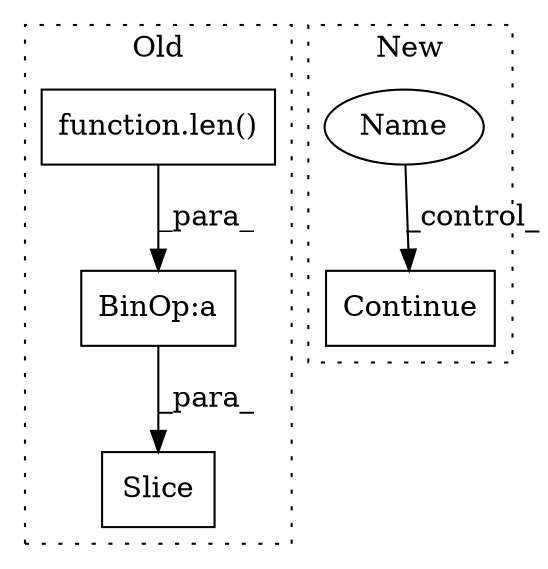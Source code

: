 digraph G {
subgraph cluster0 {
1 [label="Slice" a="80" s="2663" l="36" shape="box"];
3 [label="function.len()" a="75" s="2666,2693" l="4,1" shape="box"];
4 [label="BinOp:a" a="82" s="2694" l="3" shape="box"];
label = "Old";
style="dotted";
}
subgraph cluster1 {
2 [label="Continue" a="43" s="3591" l="8" shape="box"];
5 [label="Name" a="87" s="2511" l="8" shape="ellipse"];
label = "New";
style="dotted";
}
3 -> 4 [label="_para_"];
4 -> 1 [label="_para_"];
5 -> 2 [label="_control_"];
}